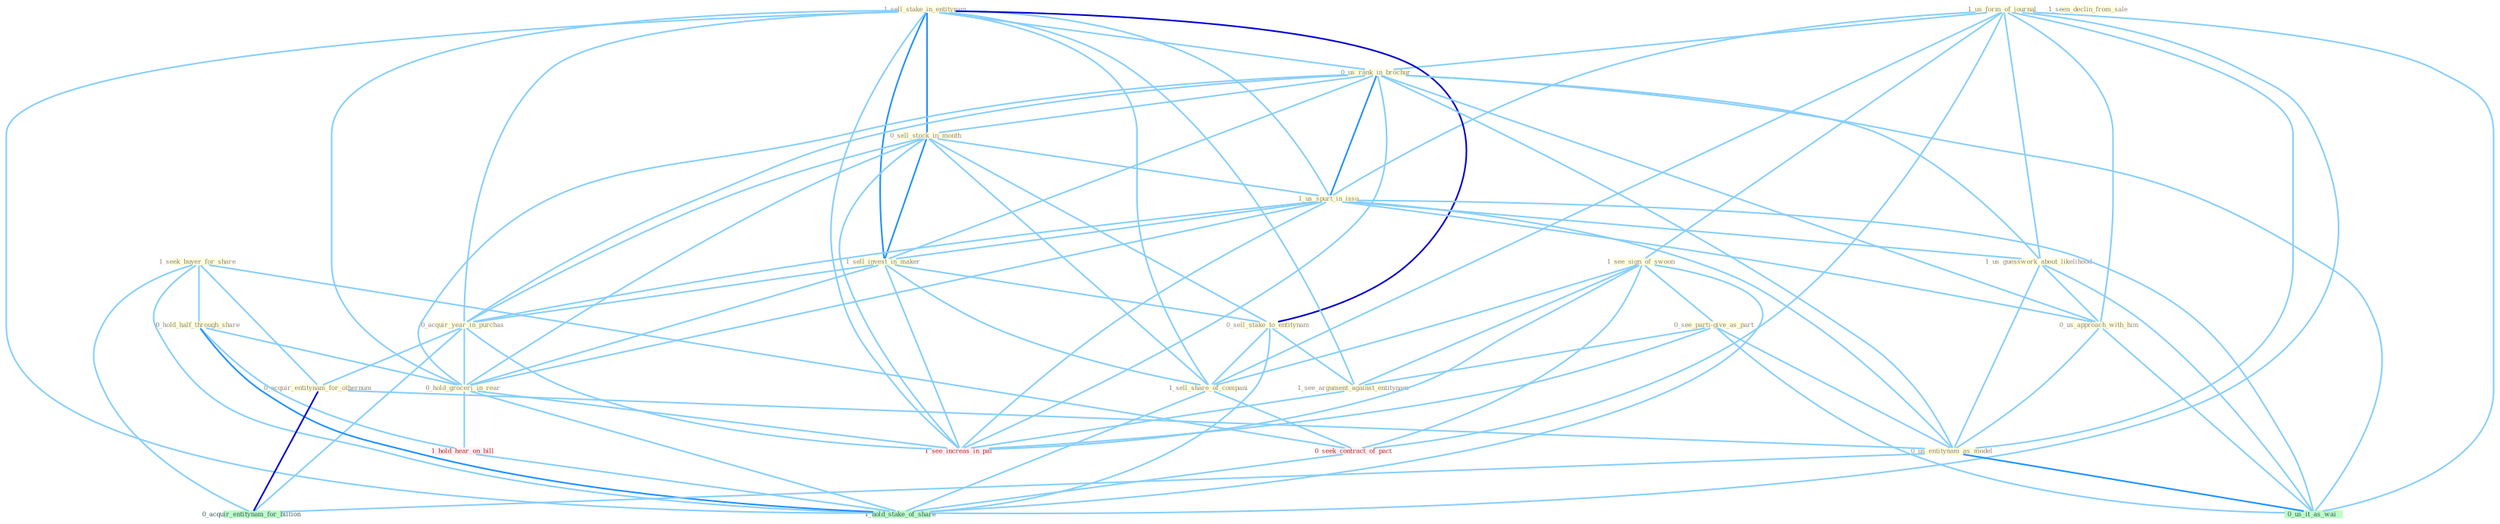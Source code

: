 Graph G{ 
    node
    [shape=polygon,style=filled,width=.5,height=.06,color="#BDFCC9",fixedsize=true,fontsize=4,
    fontcolor="#2f4f4f"];
    {node
    [color="#ffffe0", fontcolor="#8b7d6b"] "1_seek_buyer_for_share " "1_us_form_of_journal " "1_see_sign_of_swoon " "1_sell_stake_in_entitynam " "0_us_rank_in_brochur " "0_sell_stock_in_month " "1_us_spurt_in_issu " "1_us_guesswork_about_likelihood " "1_sell_invest_in_maker " "0_acquir_year_in_purchas " "0_see_parti-give_as_part " "0_hold_half_through_share " "0_hold_groceri_in_rear " "0_us_approach_with_him " "1_seen_declin_from_sale " "0_acquir_entitynam_for_othernum " "0_sell_stake_to_entitynam " "0_us_entitynam_as_model " "1_see_argument_against_entitynam " "1_sell_share_of_compani "}
{node [color="#fff0f5", fontcolor="#b22222"] "0_seek_contract_of_pact " "1_see_increas_in_pai " "1_hold_hear_on_bill "}
edge [color="#B0E2FF"];

	"1_seek_buyer_for_share " -- "0_hold_half_through_share " [w="1", color="#87cefa" ];
	"1_seek_buyer_for_share " -- "0_acquir_entitynam_for_othernum " [w="1", color="#87cefa" ];
	"1_seek_buyer_for_share " -- "0_seek_contract_of_pact " [w="1", color="#87cefa" ];
	"1_seek_buyer_for_share " -- "0_acquir_entitynam_for_billion " [w="1", color="#87cefa" ];
	"1_seek_buyer_for_share " -- "1_hold_stake_of_share " [w="1", color="#87cefa" ];
	"1_us_form_of_journal " -- "1_see_sign_of_swoon " [w="1", color="#87cefa" ];
	"1_us_form_of_journal " -- "0_us_rank_in_brochur " [w="1", color="#87cefa" ];
	"1_us_form_of_journal " -- "1_us_spurt_in_issu " [w="1", color="#87cefa" ];
	"1_us_form_of_journal " -- "1_us_guesswork_about_likelihood " [w="1", color="#87cefa" ];
	"1_us_form_of_journal " -- "0_us_approach_with_him " [w="1", color="#87cefa" ];
	"1_us_form_of_journal " -- "0_us_entitynam_as_model " [w="1", color="#87cefa" ];
	"1_us_form_of_journal " -- "1_sell_share_of_compani " [w="1", color="#87cefa" ];
	"1_us_form_of_journal " -- "0_seek_contract_of_pact " [w="1", color="#87cefa" ];
	"1_us_form_of_journal " -- "0_us_it_as_wai " [w="1", color="#87cefa" ];
	"1_us_form_of_journal " -- "1_hold_stake_of_share " [w="1", color="#87cefa" ];
	"1_see_sign_of_swoon " -- "0_see_parti-give_as_part " [w="1", color="#87cefa" ];
	"1_see_sign_of_swoon " -- "1_see_argument_against_entitynam " [w="1", color="#87cefa" ];
	"1_see_sign_of_swoon " -- "1_sell_share_of_compani " [w="1", color="#87cefa" ];
	"1_see_sign_of_swoon " -- "0_seek_contract_of_pact " [w="1", color="#87cefa" ];
	"1_see_sign_of_swoon " -- "1_see_increas_in_pai " [w="1", color="#87cefa" ];
	"1_see_sign_of_swoon " -- "1_hold_stake_of_share " [w="1", color="#87cefa" ];
	"1_sell_stake_in_entitynam " -- "0_us_rank_in_brochur " [w="1", color="#87cefa" ];
	"1_sell_stake_in_entitynam " -- "0_sell_stock_in_month " [w="2", color="#1e90ff" , len=0.8];
	"1_sell_stake_in_entitynam " -- "1_us_spurt_in_issu " [w="1", color="#87cefa" ];
	"1_sell_stake_in_entitynam " -- "1_sell_invest_in_maker " [w="2", color="#1e90ff" , len=0.8];
	"1_sell_stake_in_entitynam " -- "0_acquir_year_in_purchas " [w="1", color="#87cefa" ];
	"1_sell_stake_in_entitynam " -- "0_hold_groceri_in_rear " [w="1", color="#87cefa" ];
	"1_sell_stake_in_entitynam " -- "0_sell_stake_to_entitynam " [w="3", color="#0000cd" , len=0.6];
	"1_sell_stake_in_entitynam " -- "1_see_argument_against_entitynam " [w="1", color="#87cefa" ];
	"1_sell_stake_in_entitynam " -- "1_sell_share_of_compani " [w="1", color="#87cefa" ];
	"1_sell_stake_in_entitynam " -- "1_see_increas_in_pai " [w="1", color="#87cefa" ];
	"1_sell_stake_in_entitynam " -- "1_hold_stake_of_share " [w="1", color="#87cefa" ];
	"0_us_rank_in_brochur " -- "0_sell_stock_in_month " [w="1", color="#87cefa" ];
	"0_us_rank_in_brochur " -- "1_us_spurt_in_issu " [w="2", color="#1e90ff" , len=0.8];
	"0_us_rank_in_brochur " -- "1_us_guesswork_about_likelihood " [w="1", color="#87cefa" ];
	"0_us_rank_in_brochur " -- "1_sell_invest_in_maker " [w="1", color="#87cefa" ];
	"0_us_rank_in_brochur " -- "0_acquir_year_in_purchas " [w="1", color="#87cefa" ];
	"0_us_rank_in_brochur " -- "0_hold_groceri_in_rear " [w="1", color="#87cefa" ];
	"0_us_rank_in_brochur " -- "0_us_approach_with_him " [w="1", color="#87cefa" ];
	"0_us_rank_in_brochur " -- "0_us_entitynam_as_model " [w="1", color="#87cefa" ];
	"0_us_rank_in_brochur " -- "0_us_it_as_wai " [w="1", color="#87cefa" ];
	"0_us_rank_in_brochur " -- "1_see_increas_in_pai " [w="1", color="#87cefa" ];
	"0_sell_stock_in_month " -- "1_us_spurt_in_issu " [w="1", color="#87cefa" ];
	"0_sell_stock_in_month " -- "1_sell_invest_in_maker " [w="2", color="#1e90ff" , len=0.8];
	"0_sell_stock_in_month " -- "0_acquir_year_in_purchas " [w="1", color="#87cefa" ];
	"0_sell_stock_in_month " -- "0_hold_groceri_in_rear " [w="1", color="#87cefa" ];
	"0_sell_stock_in_month " -- "0_sell_stake_to_entitynam " [w="1", color="#87cefa" ];
	"0_sell_stock_in_month " -- "1_sell_share_of_compani " [w="1", color="#87cefa" ];
	"0_sell_stock_in_month " -- "1_see_increas_in_pai " [w="1", color="#87cefa" ];
	"1_us_spurt_in_issu " -- "1_us_guesswork_about_likelihood " [w="1", color="#87cefa" ];
	"1_us_spurt_in_issu " -- "1_sell_invest_in_maker " [w="1", color="#87cefa" ];
	"1_us_spurt_in_issu " -- "0_acquir_year_in_purchas " [w="1", color="#87cefa" ];
	"1_us_spurt_in_issu " -- "0_hold_groceri_in_rear " [w="1", color="#87cefa" ];
	"1_us_spurt_in_issu " -- "0_us_approach_with_him " [w="1", color="#87cefa" ];
	"1_us_spurt_in_issu " -- "0_us_entitynam_as_model " [w="1", color="#87cefa" ];
	"1_us_spurt_in_issu " -- "0_us_it_as_wai " [w="1", color="#87cefa" ];
	"1_us_spurt_in_issu " -- "1_see_increas_in_pai " [w="1", color="#87cefa" ];
	"1_us_guesswork_about_likelihood " -- "0_us_approach_with_him " [w="1", color="#87cefa" ];
	"1_us_guesswork_about_likelihood " -- "0_us_entitynam_as_model " [w="1", color="#87cefa" ];
	"1_us_guesswork_about_likelihood " -- "0_us_it_as_wai " [w="1", color="#87cefa" ];
	"1_sell_invest_in_maker " -- "0_acquir_year_in_purchas " [w="1", color="#87cefa" ];
	"1_sell_invest_in_maker " -- "0_hold_groceri_in_rear " [w="1", color="#87cefa" ];
	"1_sell_invest_in_maker " -- "0_sell_stake_to_entitynam " [w="1", color="#87cefa" ];
	"1_sell_invest_in_maker " -- "1_sell_share_of_compani " [w="1", color="#87cefa" ];
	"1_sell_invest_in_maker " -- "1_see_increas_in_pai " [w="1", color="#87cefa" ];
	"0_acquir_year_in_purchas " -- "0_hold_groceri_in_rear " [w="1", color="#87cefa" ];
	"0_acquir_year_in_purchas " -- "0_acquir_entitynam_for_othernum " [w="1", color="#87cefa" ];
	"0_acquir_year_in_purchas " -- "0_acquir_entitynam_for_billion " [w="1", color="#87cefa" ];
	"0_acquir_year_in_purchas " -- "1_see_increas_in_pai " [w="1", color="#87cefa" ];
	"0_see_parti-give_as_part " -- "0_us_entitynam_as_model " [w="1", color="#87cefa" ];
	"0_see_parti-give_as_part " -- "1_see_argument_against_entitynam " [w="1", color="#87cefa" ];
	"0_see_parti-give_as_part " -- "0_us_it_as_wai " [w="1", color="#87cefa" ];
	"0_see_parti-give_as_part " -- "1_see_increas_in_pai " [w="1", color="#87cefa" ];
	"0_hold_half_through_share " -- "0_hold_groceri_in_rear " [w="1", color="#87cefa" ];
	"0_hold_half_through_share " -- "1_hold_hear_on_bill " [w="1", color="#87cefa" ];
	"0_hold_half_through_share " -- "1_hold_stake_of_share " [w="2", color="#1e90ff" , len=0.8];
	"0_hold_groceri_in_rear " -- "1_see_increas_in_pai " [w="1", color="#87cefa" ];
	"0_hold_groceri_in_rear " -- "1_hold_hear_on_bill " [w="1", color="#87cefa" ];
	"0_hold_groceri_in_rear " -- "1_hold_stake_of_share " [w="1", color="#87cefa" ];
	"0_us_approach_with_him " -- "0_us_entitynam_as_model " [w="1", color="#87cefa" ];
	"0_us_approach_with_him " -- "0_us_it_as_wai " [w="1", color="#87cefa" ];
	"0_acquir_entitynam_for_othernum " -- "0_us_entitynam_as_model " [w="1", color="#87cefa" ];
	"0_acquir_entitynam_for_othernum " -- "0_acquir_entitynam_for_billion " [w="3", color="#0000cd" , len=0.6];
	"0_sell_stake_to_entitynam " -- "1_see_argument_against_entitynam " [w="1", color="#87cefa" ];
	"0_sell_stake_to_entitynam " -- "1_sell_share_of_compani " [w="1", color="#87cefa" ];
	"0_sell_stake_to_entitynam " -- "1_hold_stake_of_share " [w="1", color="#87cefa" ];
	"0_us_entitynam_as_model " -- "0_us_it_as_wai " [w="2", color="#1e90ff" , len=0.8];
	"0_us_entitynam_as_model " -- "0_acquir_entitynam_for_billion " [w="1", color="#87cefa" ];
	"1_see_argument_against_entitynam " -- "1_see_increas_in_pai " [w="1", color="#87cefa" ];
	"1_sell_share_of_compani " -- "0_seek_contract_of_pact " [w="1", color="#87cefa" ];
	"1_sell_share_of_compani " -- "1_hold_stake_of_share " [w="1", color="#87cefa" ];
	"0_seek_contract_of_pact " -- "1_hold_stake_of_share " [w="1", color="#87cefa" ];
	"1_hold_hear_on_bill " -- "1_hold_stake_of_share " [w="1", color="#87cefa" ];
}